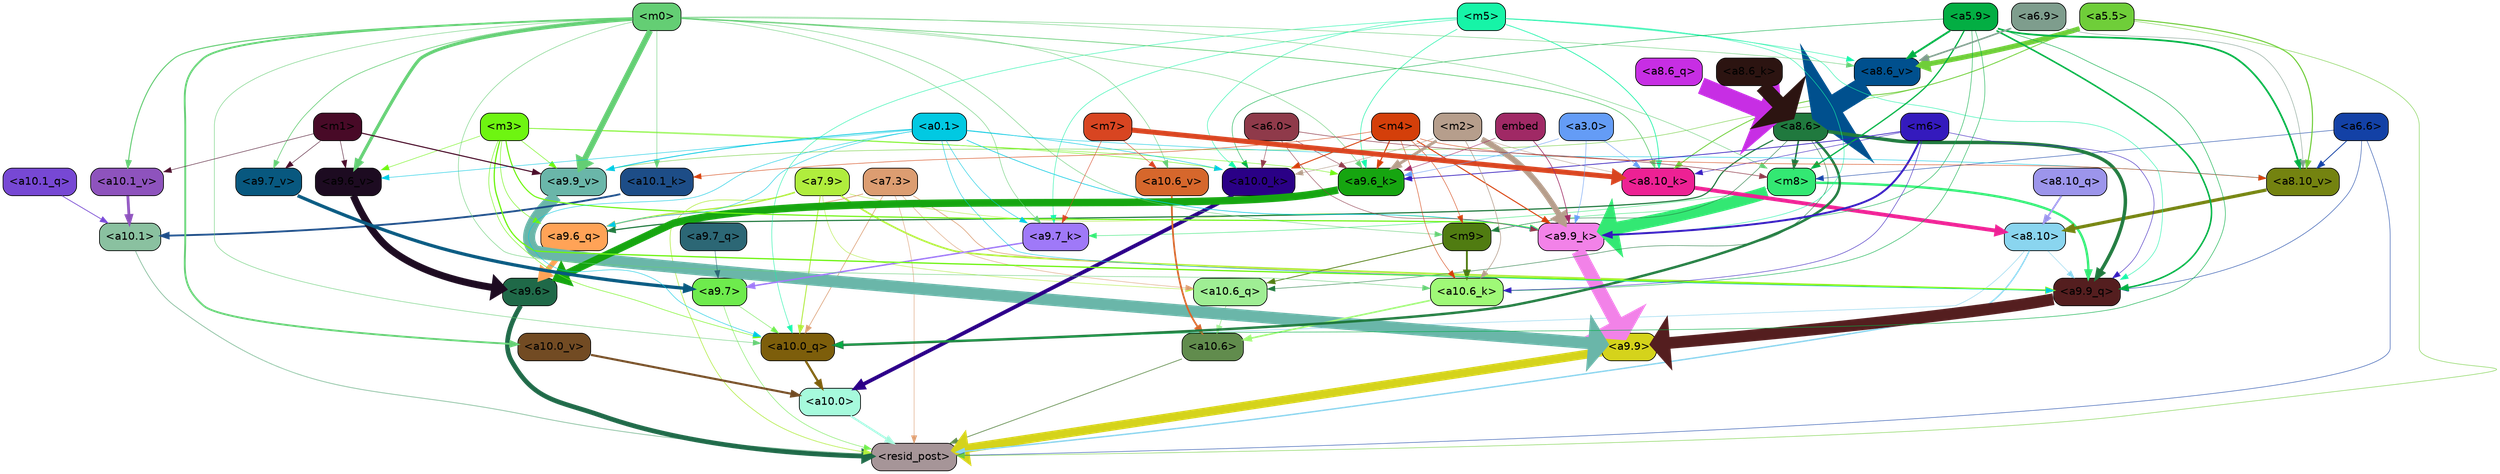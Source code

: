 strict digraph "" {
	graph [bgcolor=transparent,
		layout=dot,
		overlap=false,
		splines=true
	];
	"<a10.6>"	[color=black,
		fillcolor="#618c4d",
		fontname=Helvetica,
		shape=box,
		style="filled, rounded"];
	"<resid_post>"	[color=black,
		fillcolor="#a69598",
		fontname=Helvetica,
		shape=box,
		style="filled, rounded"];
	"<a10.6>" -> "<resid_post>"	[color="#618c4d",
		penwidth=0.9498605728149414];
	"<a10.1>"	[color=black,
		fillcolor="#8ac1a0",
		fontname=Helvetica,
		shape=box,
		style="filled, rounded"];
	"<a10.1>" -> "<resid_post>"	[color="#8ac1a0",
		penwidth=1.0084514617919922];
	"<a10.0>"	[color=black,
		fillcolor="#a6fadc",
		fontname=Helvetica,
		shape=box,
		style="filled, rounded"];
	"<a10.0>" -> "<resid_post>"	[color="#a6fadc",
		penwidth=2.5814952850341797];
	"<a9.9>"	[color=black,
		fillcolor="#d5d31b",
		fontname=Helvetica,
		shape=box,
		style="filled, rounded"];
	"<a9.9>" -> "<resid_post>"	[color="#d5d31b",
		penwidth=11.610888481140137];
	"<a9.7>"	[color=black,
		fillcolor="#6eeb4d",
		fontname=Helvetica,
		shape=box,
		style="filled, rounded"];
	"<a9.7>" -> "<resid_post>"	[color="#6eeb4d",
		penwidth=0.6];
	"<a10.0_q>"	[color=black,
		fillcolor="#7d5e0b",
		fontname=Helvetica,
		shape=box,
		style="filled, rounded"];
	"<a9.7>" -> "<a10.0_q>"	[color="#6eeb4d",
		penwidth=0.6];
	"<a9.6>"	[color=black,
		fillcolor="#1f6948",
		fontname=Helvetica,
		shape=box,
		style="filled, rounded"];
	"<a9.6>" -> "<resid_post>"	[color="#1f6948",
		penwidth=6.121421813964844];
	"<a8.10>"	[color=black,
		fillcolor="#8ad5ef",
		fontname=Helvetica,
		shape=box,
		style="filled, rounded"];
	"<a8.10>" -> "<resid_post>"	[color="#8ad5ef",
		penwidth=1.7841739654541016];
	"<a8.10>" -> "<a10.0_q>"	[color="#8ad5ef",
		penwidth=0.6612663269042969];
	"<a9.9_q>"	[color=black,
		fillcolor="#541e1f",
		fontname=Helvetica,
		shape=box,
		style="filled, rounded"];
	"<a8.10>" -> "<a9.9_q>"	[color="#8ad5ef",
		penwidth=0.6];
	"<a7.9>"	[color=black,
		fillcolor="#b0ed3d",
		fontname=Helvetica,
		shape=box,
		style="filled, rounded"];
	"<a7.9>" -> "<resid_post>"	[color="#b0ed3d",
		penwidth=0.8109169006347656];
	"<a10.6_q>"	[color=black,
		fillcolor="#9fee94",
		fontname=Helvetica,
		shape=box,
		style="filled, rounded"];
	"<a7.9>" -> "<a10.6_q>"	[color="#b0ed3d",
		penwidth=0.6];
	"<a7.9>" -> "<a10.0_q>"	[color="#b0ed3d",
		penwidth=1.19378662109375];
	"<a7.9>" -> "<a9.9_q>"	[color="#b0ed3d",
		penwidth=2.1764984130859375];
	"<a9.6_q>"	[color=black,
		fillcolor="#ffa357",
		fontname=Helvetica,
		shape=box,
		style="filled, rounded"];
	"<a7.9>" -> "<a9.6_q>"	[color="#b0ed3d",
		penwidth=1.6184196472167969];
	"<a9.9_k>"	[color=black,
		fillcolor="#f282e8",
		fontname=Helvetica,
		shape=box,
		style="filled, rounded"];
	"<a7.9>" -> "<a9.9_k>"	[color="#b0ed3d",
		penwidth=0.6];
	"<a7.3>"	[color=black,
		fillcolor="#dc9d71",
		fontname=Helvetica,
		shape=box,
		style="filled, rounded"];
	"<a7.3>" -> "<resid_post>"	[color="#dc9d71",
		penwidth=0.6];
	"<a7.3>" -> "<a10.6_q>"	[color="#dc9d71",
		penwidth=0.6];
	"<a7.3>" -> "<a10.0_q>"	[color="#dc9d71",
		penwidth=0.8208656311035156];
	"<a7.3>" -> "<a9.9_q>"	[color="#dc9d71",
		penwidth=0.8119163513183594];
	"<a7.3>" -> "<a9.6_q>"	[color="#dc9d71",
		penwidth=0.9649925231933594];
	"<a6.6>"	[color=black,
		fillcolor="#1341a6",
		fontname=Helvetica,
		shape=box,
		style="filled, rounded"];
	"<a6.6>" -> "<resid_post>"	[color="#1341a6",
		penwidth=0.6];
	"<m8>"	[color=black,
		fillcolor="#33e873",
		fontname=Helvetica,
		shape=box,
		style="filled, rounded"];
	"<a6.6>" -> "<m8>"	[color="#1341a6",
		penwidth=0.6];
	"<a6.6>" -> "<a9.9_q>"	[color="#1341a6",
		penwidth=0.6];
	"<a8.10_v>"	[color=black,
		fillcolor="#748310",
		fontname=Helvetica,
		shape=box,
		style="filled, rounded"];
	"<a6.6>" -> "<a8.10_v>"	[color="#1341a6",
		penwidth=1.0661506652832031];
	"<a5.5>"	[color=black,
		fillcolor="#6fce39",
		fontname=Helvetica,
		shape=box,
		style="filled, rounded"];
	"<a5.5>" -> "<resid_post>"	[color="#6fce39",
		penwidth=0.6];
	"<a9.9_v>"	[color=black,
		fillcolor="#6ab6a9",
		fontname=Helvetica,
		shape=box,
		style="filled, rounded"];
	"<a5.5>" -> "<a9.9_v>"	[color="#6fce39",
		penwidth=0.6];
	"<a8.10_k>"	[color=black,
		fillcolor="#ed2194",
		fontname=Helvetica,
		shape=box,
		style="filled, rounded"];
	"<a5.5>" -> "<a8.10_k>"	[color="#6fce39",
		penwidth=1.1390800476074219];
	"<a5.5>" -> "<a8.10_v>"	[color="#6fce39",
		penwidth=1.4206085205078125];
	"<a8.6_v>"	[color=black,
		fillcolor="#00508e",
		fontname=Helvetica,
		shape=box,
		style="filled, rounded"];
	"<a5.5>" -> "<a8.6_v>"	[color="#6fce39",
		penwidth=6.534294128417969];
	"<a10.6_q>" -> "<a10.6>"	[color="#9fee94",
		penwidth=0.9244728088378906];
	"<a10.1_q>"	[color=black,
		fillcolor="#7748d4",
		fontname=Helvetica,
		shape=box,
		style="filled, rounded"];
	"<a10.1_q>" -> "<a10.1>"	[color="#7748d4",
		penwidth=0.9268798828125];
	"<a10.0_q>" -> "<a10.0>"	[color="#7d5e0b",
		penwidth=2.905670166015625];
	"<a10.6_k>"	[color=black,
		fillcolor="#9ff977",
		fontname=Helvetica,
		shape=box,
		style="filled, rounded"];
	"<a10.6_k>" -> "<a10.6>"	[color="#9ff977",
		penwidth=2.0319366455078125];
	"<a10.1_k>"	[color=black,
		fillcolor="#1d4d87",
		fontname=Helvetica,
		shape=box,
		style="filled, rounded"];
	"<a10.1_k>" -> "<a10.1>"	[color="#1d4d87",
		penwidth=2.4037628173828125];
	"<a10.0_k>"	[color=black,
		fillcolor="#2a0086",
		fontname=Helvetica,
		shape=box,
		style="filled, rounded"];
	"<a10.0_k>" -> "<a10.0>"	[color="#2a0086",
		penwidth=4.9319305419921875];
	"<a10.6_v>"	[color=black,
		fillcolor="#d6672c",
		fontname=Helvetica,
		shape=box,
		style="filled, rounded"];
	"<a10.6_v>" -> "<a10.6>"	[color="#d6672c",
		penwidth=2.290935516357422];
	"<a10.1_v>"	[color=black,
		fillcolor="#8e53bd",
		fontname=Helvetica,
		shape=box,
		style="filled, rounded"];
	"<a10.1_v>" -> "<a10.1>"	[color="#8e53bd",
		penwidth=3.6398468017578125];
	"<a10.0_v>"	[color=black,
		fillcolor="#724b23",
		fontname=Helvetica,
		shape=box,
		style="filled, rounded"];
	"<a10.0_v>" -> "<a10.0>"	[color="#724b23",
		penwidth=2.7666168212890625];
	"<m9>"	[color=black,
		fillcolor="#507c11",
		fontname=Helvetica,
		shape=box,
		style="filled, rounded"];
	"<m9>" -> "<a10.6_q>"	[color="#507c11",
		penwidth=1.0384025573730469];
	"<m9>" -> "<a10.6_k>"	[color="#507c11",
		penwidth=2.371124267578125];
	"<a8.6>"	[color=black,
		fillcolor="#20793e",
		fontname=Helvetica,
		shape=box,
		style="filled, rounded"];
	"<a8.6>" -> "<a10.6_q>"	[color="#20793e",
		penwidth=0.6];
	"<a8.6>" -> "<a10.0_q>"	[color="#20793e",
		penwidth=3.1841888427734375];
	"<a8.6>" -> "<m9>"	[color="#20793e",
		penwidth=0.6];
	"<a8.6>" -> "<m8>"	[color="#20793e",
		penwidth=1.972564697265625];
	"<a8.6>" -> "<a9.9_q>"	[color="#20793e",
		penwidth=4.482503890991211];
	"<a8.6>" -> "<a9.6_q>"	[color="#20793e",
		penwidth=1.515838623046875];
	"<m5>"	[color=black,
		fillcolor="#16f4a7",
		fontname=Helvetica,
		shape=box,
		style="filled, rounded"];
	"<m5>" -> "<a10.0_q>"	[color="#16f4a7",
		penwidth=0.6];
	"<m5>" -> "<a10.0_k>"	[color="#16f4a7",
		penwidth=0.6];
	"<m5>" -> "<a9.9_q>"	[color="#16f4a7",
		penwidth=0.6];
	"<m5>" -> "<a9.9_k>"	[color="#16f4a7",
		penwidth=0.6];
	"<a9.7_k>"	[color=black,
		fillcolor="#9f79f8",
		fontname=Helvetica,
		shape=box,
		style="filled, rounded"];
	"<m5>" -> "<a9.7_k>"	[color="#16f4a7",
		penwidth=0.6];
	"<a9.6_k>"	[color=black,
		fillcolor="#16a510",
		fontname=Helvetica,
		shape=box,
		style="filled, rounded"];
	"<m5>" -> "<a9.6_k>"	[color="#16f4a7",
		penwidth=0.7197036743164062];
	"<m5>" -> "<a8.10_k>"	[color="#16f4a7",
		penwidth=0.9238471984863281];
	"<m5>" -> "<a8.6_v>"	[color="#16f4a7",
		penwidth=0.6];
	"<a5.9>"	[color=black,
		fillcolor="#03ae43",
		fontname=Helvetica,
		shape=box,
		style="filled, rounded"];
	"<a5.9>" -> "<a10.0_q>"	[color="#03ae43",
		penwidth=0.6463394165039062];
	"<a5.9>" -> "<a10.6_k>"	[color="#03ae43",
		penwidth=0.6];
	"<a5.9>" -> "<a10.0_k>"	[color="#03ae43",
		penwidth=0.6];
	"<a5.9>" -> "<m8>"	[color="#03ae43",
		penwidth=1.6550712585449219];
	"<a5.9>" -> "<a9.9_q>"	[color="#03ae43",
		penwidth=2.019031524658203];
	"<a5.9>" -> "<a9.9_k>"	[color="#03ae43",
		penwidth=0.6];
	"<a5.9>" -> "<a8.10_v>"	[color="#03ae43",
		penwidth=2.2765426635742188];
	"<a5.9>" -> "<a8.6_v>"	[color="#03ae43",
		penwidth=2.4934005737304688];
	"<m3>"	[color=black,
		fillcolor="#6ef511",
		fontname=Helvetica,
		shape=box,
		style="filled, rounded"];
	"<m3>" -> "<a10.0_q>"	[color="#6ef511",
		penwidth=0.6597442626953125];
	"<m3>" -> "<a10.0_k>"	[color="#6ef511",
		penwidth=0.6506614685058594];
	"<m3>" -> "<a9.9_q>"	[color="#6ef511",
		penwidth=1.6276321411132812];
	"<m3>" -> "<a9.6_q>"	[color="#6ef511",
		penwidth=0.6724472045898438];
	"<m3>" -> "<a9.9_k>"	[color="#6ef511",
		penwidth=1.4574642181396484];
	"<m3>" -> "<a9.6_k>"	[color="#6ef511",
		penwidth=0.6];
	"<m3>" -> "<a9.9_v>"	[color="#6ef511",
		penwidth=0.6589469909667969];
	"<a9.6_v>"	[color=black,
		fillcolor="#1d0b21",
		fontname=Helvetica,
		shape=box,
		style="filled, rounded"];
	"<m3>" -> "<a9.6_v>"	[color="#6ef511",
		penwidth=0.6];
	"<m0>"	[color=black,
		fillcolor="#64ce74",
		fontname=Helvetica,
		shape=box,
		style="filled, rounded"];
	"<m0>" -> "<a10.0_q>"	[color="#64ce74",
		penwidth=0.6];
	"<m0>" -> "<a10.6_k>"	[color="#64ce74",
		penwidth=0.6];
	"<m0>" -> "<a10.1_k>"	[color="#64ce74",
		penwidth=0.6];
	"<m0>" -> "<a10.6_v>"	[color="#64ce74",
		penwidth=0.6];
	"<m0>" -> "<a10.1_v>"	[color="#64ce74",
		penwidth=1.3360328674316406];
	"<m0>" -> "<a10.0_v>"	[color="#64ce74",
		penwidth=2.4083595275878906];
	"<m0>" -> "<m9>"	[color="#64ce74",
		penwidth=0.6];
	"<m0>" -> "<m8>"	[color="#64ce74",
		penwidth=0.6];
	"<m0>" -> "<a9.7_k>"	[color="#64ce74",
		penwidth=0.6];
	"<m0>" -> "<a9.6_k>"	[color="#64ce74",
		penwidth=0.6];
	"<m0>" -> "<a9.9_v>"	[color="#64ce74",
		penwidth=7.537467956542969];
	"<a9.7_v>"	[color=black,
		fillcolor="#08587f",
		fontname=Helvetica,
		shape=box,
		style="filled, rounded"];
	"<m0>" -> "<a9.7_v>"	[color="#64ce74",
		penwidth=0.8575286865234375];
	"<m0>" -> "<a9.6_v>"	[color="#64ce74",
		penwidth=4.1688385009765625];
	"<m0>" -> "<a8.10_k>"	[color="#64ce74",
		penwidth=0.9220962524414062];
	"<m0>" -> "<a8.6_v>"	[color="#64ce74",
		penwidth=0.6];
	"<a0.1>"	[color=black,
		fillcolor="#01c9e2",
		fontname=Helvetica,
		shape=box,
		style="filled, rounded"];
	"<a0.1>" -> "<a10.0_q>"	[color="#01c9e2",
		penwidth=0.6];
	"<a0.1>" -> "<a10.0_k>"	[color="#01c9e2",
		penwidth=0.6768684387207031];
	"<a0.1>" -> "<a9.9_q>"	[color="#01c9e2",
		penwidth=0.6];
	"<a0.1>" -> "<a9.6_q>"	[color="#01c9e2",
		penwidth=0.6];
	"<a0.1>" -> "<a9.9_k>"	[color="#01c9e2",
		penwidth=0.81341552734375];
	"<a0.1>" -> "<a9.7_k>"	[color="#01c9e2",
		penwidth=0.6];
	"<a0.1>" -> "<a9.9_v>"	[color="#01c9e2",
		penwidth=1.062591552734375];
	"<a0.1>" -> "<a9.6_v>"	[color="#01c9e2",
		penwidth=0.6];
	"<a0.1>" -> "<a8.10_v>"	[color="#01c9e2",
		penwidth=0.6];
	"<m6>"	[color=black,
		fillcolor="#341abd",
		fontname=Helvetica,
		shape=box,
		style="filled, rounded"];
	"<m6>" -> "<a10.6_k>"	[color="#341abd",
		penwidth=0.6];
	"<m6>" -> "<a9.9_q>"	[color="#341abd",
		penwidth=0.6];
	"<m6>" -> "<a9.9_k>"	[color="#341abd",
		penwidth=2.533975601196289];
	"<m6>" -> "<a9.6_k>"	[color="#341abd",
		penwidth=0.9471282958984375];
	"<m6>" -> "<a8.10_k>"	[color="#341abd",
		penwidth=0.6];
	"<m4>"	[color=black,
		fillcolor="#d43f0a",
		fontname=Helvetica,
		shape=box,
		style="filled, rounded"];
	"<m4>" -> "<a10.6_k>"	[color="#d43f0a",
		penwidth=0.6];
	"<m4>" -> "<a10.1_k>"	[color="#d43f0a",
		penwidth=0.6];
	"<m4>" -> "<a10.0_k>"	[color="#d43f0a",
		penwidth=1.230804443359375];
	"<m4>" -> "<m9>"	[color="#d43f0a",
		penwidth=0.6];
	"<m4>" -> "<a9.9_k>"	[color="#d43f0a",
		penwidth=1.3186264038085938];
	"<m4>" -> "<a9.6_k>"	[color="#d43f0a",
		penwidth=1.3722038269042969];
	"<m4>" -> "<a8.10_v>"	[color="#d43f0a",
		penwidth=0.6];
	"<m2>"	[color=black,
		fillcolor="#b69e8c",
		fontname=Helvetica,
		shape=box,
		style="filled, rounded"];
	"<m2>" -> "<a10.6_k>"	[color="#b69e8c",
		penwidth=0.8380241394042969];
	"<m2>" -> "<a10.0_k>"	[color="#b69e8c",
		penwidth=0.6622200012207031];
	"<m2>" -> "<a9.9_k>"	[color="#b69e8c",
		penwidth=7.476325988769531];
	"<m2>" -> "<a9.6_k>"	[color="#b69e8c",
		penwidth=3.761505126953125];
	"<m2>" -> "<a8.10_k>"	[color="#b69e8c",
		penwidth=0.6];
	"<a6.0>"	[color=black,
		fillcolor="#8f3a4a",
		fontname=Helvetica,
		shape=box,
		style="filled, rounded"];
	"<a6.0>" -> "<a10.0_k>"	[color="#8f3a4a",
		penwidth=0.6];
	"<a6.0>" -> "<m8>"	[color="#8f3a4a",
		penwidth=0.7418403625488281];
	"<a6.0>" -> "<a9.9_k>"	[color="#8f3a4a",
		penwidth=0.6];
	"<a6.0>" -> "<a9.6_k>"	[color="#8f3a4a",
		penwidth=0.6];
	"<m7>"	[color=black,
		fillcolor="#d84521",
		fontname=Helvetica,
		shape=box,
		style="filled, rounded"];
	"<m7>" -> "<a10.6_v>"	[color="#d84521",
		penwidth=0.6];
	"<m7>" -> "<a9.7_k>"	[color="#d84521",
		penwidth=0.6];
	"<m7>" -> "<a8.10_k>"	[color="#d84521",
		penwidth=6.505390167236328];
	"<m1>"	[color=black,
		fillcolor="#480a27",
		fontname=Helvetica,
		shape=box,
		style="filled, rounded"];
	"<m1>" -> "<a10.1_v>"	[color="#480a27",
		penwidth=0.6];
	"<m1>" -> "<a9.9_v>"	[color="#480a27",
		penwidth=1.4082679748535156];
	"<m1>" -> "<a9.7_v>"	[color="#480a27",
		penwidth=0.6];
	"<m1>" -> "<a9.6_v>"	[color="#480a27",
		penwidth=0.6];
	"<m8>" -> "<m9>"	[color="#33e873",
		penwidth=0.6];
	"<m8>" -> "<a9.9_q>"	[color="#33e873",
		penwidth=3.073810577392578];
	"<m8>" -> "<a9.9_k>"	[color="#33e873",
		penwidth=16.255420684814453];
	"<m8>" -> "<a9.7_k>"	[color="#33e873",
		penwidth=0.6];
	"<a9.9_q>" -> "<a9.9>"	[color="#541e1f",
		penwidth=15.310546875];
	"<a9.7_q>"	[color=black,
		fillcolor="#2c6775",
		fontname=Helvetica,
		shape=box,
		style="filled, rounded"];
	"<a9.7_q>" -> "<a9.7>"	[color="#2c6775",
		penwidth=0.6];
	"<a9.6_q>" -> "<a9.6>"	[color="#ffa357",
		penwidth=6.823722839355469];
	"<a9.9_k>" -> "<a9.9>"	[color="#f282e8",
		penwidth=17.953022003173828];
	"<a9.7_k>" -> "<a9.7>"	[color="#9f79f8",
		penwidth=1.85101318359375];
	"<a9.6_k>" -> "<a9.6>"	[color="#16a510",
		penwidth=9.787818908691406];
	"<a9.9_v>" -> "<a9.9>"	[color="#6ab6a9",
		penwidth=15.728643417358398];
	"<a9.7_v>" -> "<a9.7>"	[color="#08587f",
		penwidth=4.305488586425781];
	"<a9.6_v>" -> "<a9.6>"	[color="#1d0b21",
		penwidth=9.212547302246094];
	"<a3.0>"	[color=black,
		fillcolor="#649cf6",
		fontname=Helvetica,
		shape=box,
		style="filled, rounded"];
	"<a3.0>" -> "<a9.9_k>"	[color="#649cf6",
		penwidth=0.6];
	"<a3.0>" -> "<a9.6_k>"	[color="#649cf6",
		penwidth=0.6];
	"<a3.0>" -> "<a8.10_k>"	[color="#649cf6",
		penwidth=0.6];
	embed	[color=black,
		fillcolor="#a02965",
		fontname=Helvetica,
		shape=box,
		style="filled, rounded"];
	embed -> "<a9.9_k>"	[color="#a02965",
		penwidth=0.8602714538574219];
	embed -> "<a9.6_k>"	[color="#a02965",
		penwidth=0.6];
	"<a8.10_q>"	[color=black,
		fillcolor="#9c95eb",
		fontname=Helvetica,
		shape=box,
		style="filled, rounded"];
	"<a8.10_q>" -> "<a8.10>"	[color="#9c95eb",
		penwidth=2.2933731079101562];
	"<a8.6_q>"	[color=black,
		fillcolor="#c72ee4",
		fontname=Helvetica,
		shape=box,
		style="filled, rounded"];
	"<a8.6_q>" -> "<a8.6>"	[color="#c72ee4",
		penwidth=22.21251106262207];
	"<a8.10_k>" -> "<a8.10>"	[color="#ed2194",
		penwidth=5.009056091308594];
	"<a8.6_k>"	[color=black,
		fillcolor="#2c1411",
		fontname=Helvetica,
		shape=box,
		style="filled, rounded"];
	"<a8.6_k>" -> "<a8.6>"	[color="#2c1411",
		penwidth=19.114789962768555];
	"<a8.10_v>" -> "<a8.10>"	[color="#748310",
		penwidth=4.248416900634766];
	"<a8.6_v>" -> "<a8.6>"	[color="#00508e",
		penwidth=27.461654663085938];
	"<a6.9>"	[color=black,
		fillcolor="#7e9d8d",
		fontname=Helvetica,
		shape=box,
		style="filled, rounded"];
	"<a6.9>" -> "<a8.10_v>"	[color="#7e9d8d",
		penwidth=0.6];
	"<a6.9>" -> "<a8.6_v>"	[color="#7e9d8d",
		penwidth=2.0546798706054688];
}
